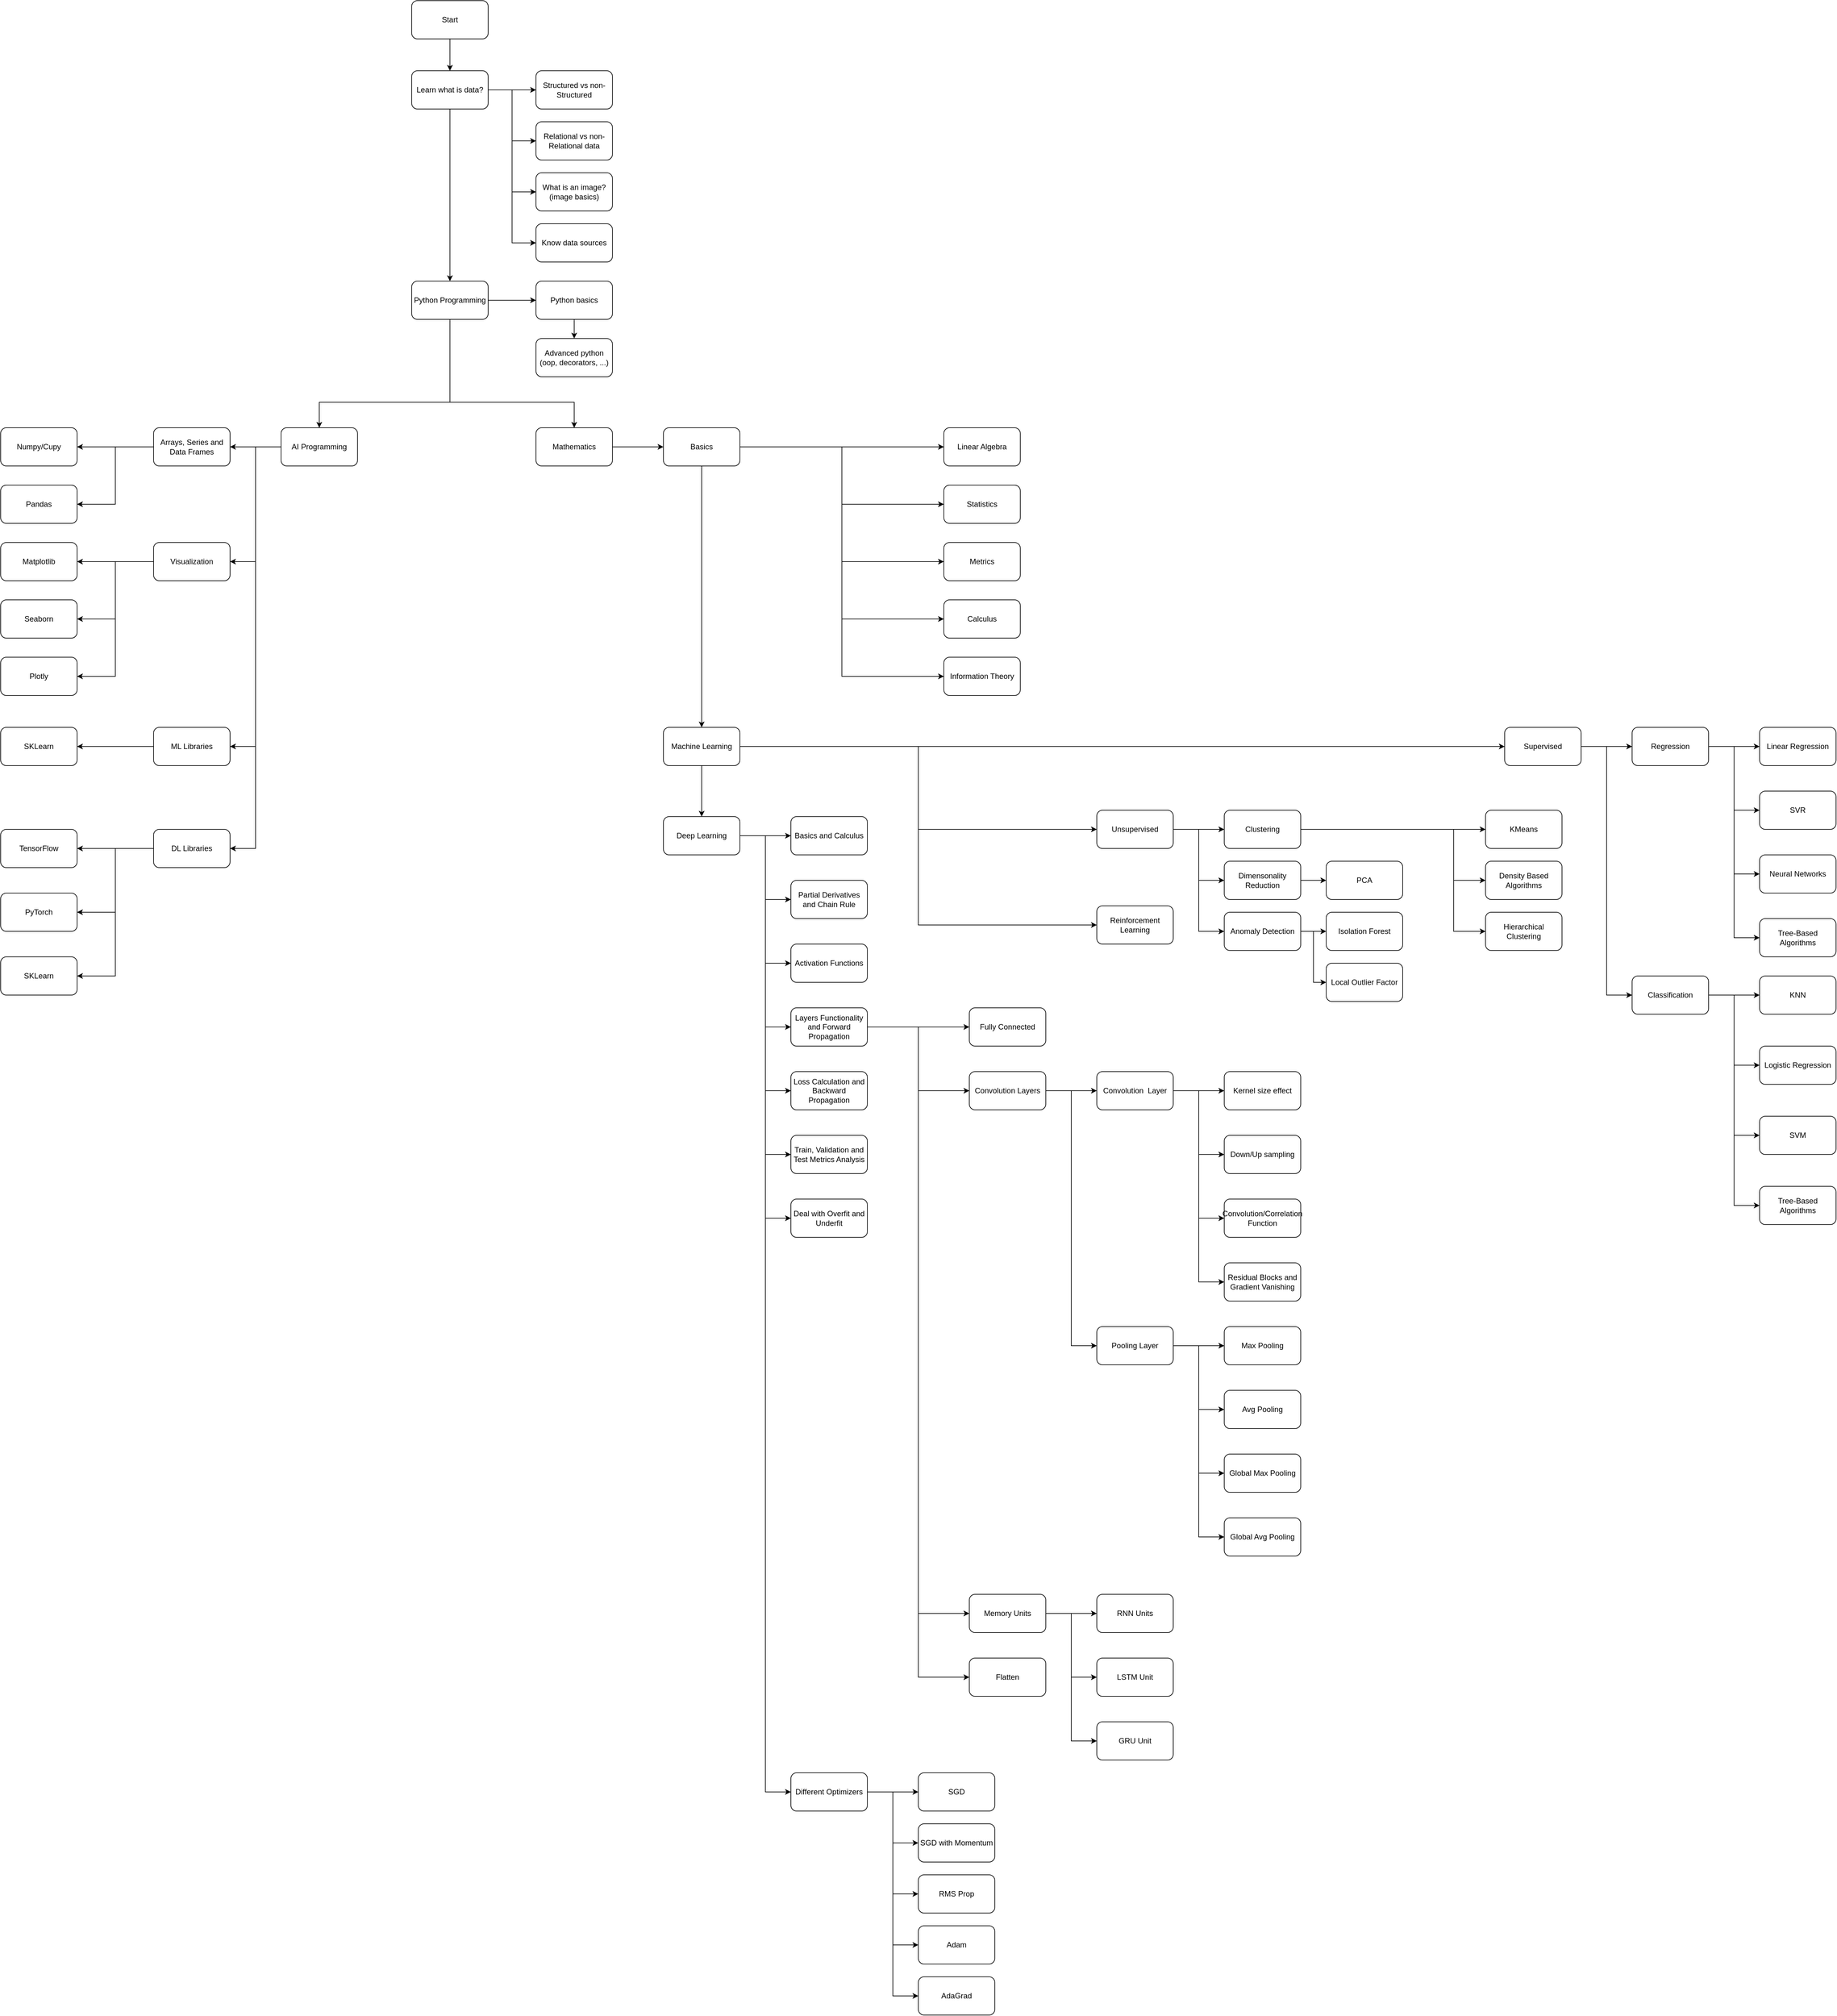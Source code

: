 <mxfile version="21.3.8" type="github">
  <diagram name="Page-1" id="aSMqkt42Gs_4Adb-Ifj2">
    <mxGraphModel dx="2441" dy="880" grid="1" gridSize="10" guides="1" tooltips="1" connect="1" arrows="1" fold="1" page="1" pageScale="1" pageWidth="850" pageHeight="1100" math="0" shadow="0">
      <root>
        <mxCell id="0" />
        <mxCell id="1" parent="0" />
        <mxCell id="REgde3PiPl2RJDlb76gh-10" style="edgeStyle=orthogonalEdgeStyle;rounded=0;orthogonalLoop=1;jettySize=auto;html=1;exitX=0.5;exitY=1;exitDx=0;exitDy=0;entryX=0.5;entryY=0;entryDx=0;entryDy=0;" edge="1" parent="1" source="REgde3PiPl2RJDlb76gh-1" target="REgde3PiPl2RJDlb76gh-3">
          <mxGeometry relative="1" as="geometry" />
        </mxCell>
        <mxCell id="REgde3PiPl2RJDlb76gh-1" value="Start" style="rounded=1;whiteSpace=wrap;html=1;" vertex="1" parent="1">
          <mxGeometry x="365" y="60" width="120" height="60" as="geometry" />
        </mxCell>
        <mxCell id="REgde3PiPl2RJDlb76gh-14" style="edgeStyle=orthogonalEdgeStyle;rounded=0;orthogonalLoop=1;jettySize=auto;html=1;entryX=0.5;entryY=0;entryDx=0;entryDy=0;" edge="1" parent="1" source="REgde3PiPl2RJDlb76gh-3" target="REgde3PiPl2RJDlb76gh-13">
          <mxGeometry relative="1" as="geometry" />
        </mxCell>
        <mxCell id="REgde3PiPl2RJDlb76gh-26" style="edgeStyle=orthogonalEdgeStyle;rounded=0;orthogonalLoop=1;jettySize=auto;html=1;exitX=1;exitY=0.5;exitDx=0;exitDy=0;entryX=0;entryY=0.5;entryDx=0;entryDy=0;" edge="1" parent="1" source="REgde3PiPl2RJDlb76gh-3" target="REgde3PiPl2RJDlb76gh-4">
          <mxGeometry relative="1" as="geometry" />
        </mxCell>
        <mxCell id="REgde3PiPl2RJDlb76gh-27" style="edgeStyle=orthogonalEdgeStyle;rounded=0;orthogonalLoop=1;jettySize=auto;html=1;exitX=1;exitY=0.5;exitDx=0;exitDy=0;entryX=0;entryY=0.5;entryDx=0;entryDy=0;" edge="1" parent="1" source="REgde3PiPl2RJDlb76gh-3" target="REgde3PiPl2RJDlb76gh-5">
          <mxGeometry relative="1" as="geometry" />
        </mxCell>
        <mxCell id="REgde3PiPl2RJDlb76gh-28" style="edgeStyle=orthogonalEdgeStyle;rounded=0;orthogonalLoop=1;jettySize=auto;html=1;exitX=1;exitY=0.5;exitDx=0;exitDy=0;entryX=0;entryY=0.5;entryDx=0;entryDy=0;" edge="1" parent="1" source="REgde3PiPl2RJDlb76gh-3" target="REgde3PiPl2RJDlb76gh-6">
          <mxGeometry relative="1" as="geometry" />
        </mxCell>
        <mxCell id="REgde3PiPl2RJDlb76gh-29" style="edgeStyle=orthogonalEdgeStyle;rounded=0;orthogonalLoop=1;jettySize=auto;html=1;exitX=1;exitY=0.5;exitDx=0;exitDy=0;entryX=0;entryY=0.5;entryDx=0;entryDy=0;" edge="1" parent="1" source="REgde3PiPl2RJDlb76gh-3" target="REgde3PiPl2RJDlb76gh-23">
          <mxGeometry relative="1" as="geometry" />
        </mxCell>
        <mxCell id="REgde3PiPl2RJDlb76gh-3" value="Learn what is data?" style="rounded=1;whiteSpace=wrap;html=1;" vertex="1" parent="1">
          <mxGeometry x="365" y="170" width="120" height="60" as="geometry" />
        </mxCell>
        <mxCell id="REgde3PiPl2RJDlb76gh-4" value="Structured vs non-Structured" style="rounded=1;whiteSpace=wrap;html=1;" vertex="1" parent="1">
          <mxGeometry x="560" y="170" width="120" height="60" as="geometry" />
        </mxCell>
        <mxCell id="REgde3PiPl2RJDlb76gh-5" value="Relational vs non-Relational data" style="rounded=1;whiteSpace=wrap;html=1;" vertex="1" parent="1">
          <mxGeometry x="560" y="250" width="120" height="60" as="geometry" />
        </mxCell>
        <mxCell id="REgde3PiPl2RJDlb76gh-6" value="What is an image?&lt;br&gt;(image basics)" style="rounded=1;whiteSpace=wrap;html=1;" vertex="1" parent="1">
          <mxGeometry x="560" y="330" width="120" height="60" as="geometry" />
        </mxCell>
        <mxCell id="REgde3PiPl2RJDlb76gh-17" style="edgeStyle=orthogonalEdgeStyle;rounded=0;orthogonalLoop=1;jettySize=auto;html=1;exitX=1;exitY=0.5;exitDx=0;exitDy=0;entryX=0;entryY=0.5;entryDx=0;entryDy=0;" edge="1" parent="1" source="REgde3PiPl2RJDlb76gh-13" target="REgde3PiPl2RJDlb76gh-15">
          <mxGeometry relative="1" as="geometry" />
        </mxCell>
        <mxCell id="REgde3PiPl2RJDlb76gh-21" style="edgeStyle=orthogonalEdgeStyle;rounded=0;orthogonalLoop=1;jettySize=auto;html=1;exitX=0.5;exitY=1;exitDx=0;exitDy=0;entryX=0.5;entryY=0;entryDx=0;entryDy=0;" edge="1" parent="1" source="REgde3PiPl2RJDlb76gh-13" target="REgde3PiPl2RJDlb76gh-20">
          <mxGeometry relative="1" as="geometry">
            <Array as="points">
              <mxPoint x="425" y="690" />
              <mxPoint x="620" y="690" />
            </Array>
          </mxGeometry>
        </mxCell>
        <mxCell id="REgde3PiPl2RJDlb76gh-22" style="edgeStyle=orthogonalEdgeStyle;rounded=0;orthogonalLoop=1;jettySize=auto;html=1;exitX=0.5;exitY=1;exitDx=0;exitDy=0;entryX=0.5;entryY=0;entryDx=0;entryDy=0;" edge="1" parent="1" source="REgde3PiPl2RJDlb76gh-13" target="REgde3PiPl2RJDlb76gh-19">
          <mxGeometry relative="1" as="geometry">
            <Array as="points">
              <mxPoint x="425" y="690" />
              <mxPoint x="220" y="690" />
            </Array>
          </mxGeometry>
        </mxCell>
        <mxCell id="REgde3PiPl2RJDlb76gh-13" value="Python Programming" style="rounded=1;whiteSpace=wrap;html=1;" vertex="1" parent="1">
          <mxGeometry x="365" y="500" width="120" height="60" as="geometry" />
        </mxCell>
        <mxCell id="REgde3PiPl2RJDlb76gh-18" style="edgeStyle=orthogonalEdgeStyle;rounded=0;orthogonalLoop=1;jettySize=auto;html=1;exitX=0.5;exitY=1;exitDx=0;exitDy=0;entryX=0.5;entryY=0;entryDx=0;entryDy=0;" edge="1" parent="1" source="REgde3PiPl2RJDlb76gh-15" target="REgde3PiPl2RJDlb76gh-16">
          <mxGeometry relative="1" as="geometry" />
        </mxCell>
        <mxCell id="REgde3PiPl2RJDlb76gh-15" value="Python basics" style="rounded=1;whiteSpace=wrap;html=1;" vertex="1" parent="1">
          <mxGeometry x="560" y="500" width="120" height="60" as="geometry" />
        </mxCell>
        <mxCell id="REgde3PiPl2RJDlb76gh-16" value="Advanced python&lt;br&gt;(oop, decorators, ...)" style="rounded=1;whiteSpace=wrap;html=1;" vertex="1" parent="1">
          <mxGeometry x="560" y="590" width="120" height="60" as="geometry" />
        </mxCell>
        <mxCell id="REgde3PiPl2RJDlb76gh-36" style="edgeStyle=orthogonalEdgeStyle;rounded=0;orthogonalLoop=1;jettySize=auto;html=1;exitX=0;exitY=0.5;exitDx=0;exitDy=0;entryX=1;entryY=0.5;entryDx=0;entryDy=0;" edge="1" parent="1" source="REgde3PiPl2RJDlb76gh-19" target="REgde3PiPl2RJDlb76gh-35">
          <mxGeometry relative="1" as="geometry" />
        </mxCell>
        <mxCell id="REgde3PiPl2RJDlb76gh-173" style="edgeStyle=orthogonalEdgeStyle;rounded=0;orthogonalLoop=1;jettySize=auto;html=1;exitX=0;exitY=0.5;exitDx=0;exitDy=0;entryX=1;entryY=0.5;entryDx=0;entryDy=0;" edge="1" parent="1" source="REgde3PiPl2RJDlb76gh-19" target="REgde3PiPl2RJDlb76gh-170">
          <mxGeometry relative="1" as="geometry" />
        </mxCell>
        <mxCell id="REgde3PiPl2RJDlb76gh-179" style="edgeStyle=orthogonalEdgeStyle;rounded=0;orthogonalLoop=1;jettySize=auto;html=1;exitX=0;exitY=0.5;exitDx=0;exitDy=0;entryX=1;entryY=0.5;entryDx=0;entryDy=0;" edge="1" parent="1" source="REgde3PiPl2RJDlb76gh-19" target="REgde3PiPl2RJDlb76gh-178">
          <mxGeometry relative="1" as="geometry" />
        </mxCell>
        <mxCell id="REgde3PiPl2RJDlb76gh-183" style="edgeStyle=orthogonalEdgeStyle;rounded=0;orthogonalLoop=1;jettySize=auto;html=1;exitX=0;exitY=0.5;exitDx=0;exitDy=0;entryX=1;entryY=0.5;entryDx=0;entryDy=0;" edge="1" parent="1" source="REgde3PiPl2RJDlb76gh-19" target="REgde3PiPl2RJDlb76gh-182">
          <mxGeometry relative="1" as="geometry" />
        </mxCell>
        <mxCell id="REgde3PiPl2RJDlb76gh-19" value="AI Programming" style="rounded=1;whiteSpace=wrap;html=1;" vertex="1" parent="1">
          <mxGeometry x="160" y="730" width="120" height="60" as="geometry" />
        </mxCell>
        <mxCell id="REgde3PiPl2RJDlb76gh-45" style="edgeStyle=orthogonalEdgeStyle;rounded=0;orthogonalLoop=1;jettySize=auto;html=1;exitX=1;exitY=0.5;exitDx=0;exitDy=0;entryX=0;entryY=0.5;entryDx=0;entryDy=0;" edge="1" parent="1" source="REgde3PiPl2RJDlb76gh-20" target="REgde3PiPl2RJDlb76gh-42">
          <mxGeometry relative="1" as="geometry" />
        </mxCell>
        <mxCell id="REgde3PiPl2RJDlb76gh-20" value="Mathematics" style="rounded=1;whiteSpace=wrap;html=1;" vertex="1" parent="1">
          <mxGeometry x="560" y="730" width="120" height="60" as="geometry" />
        </mxCell>
        <mxCell id="REgde3PiPl2RJDlb76gh-23" value="Know data sources" style="rounded=1;whiteSpace=wrap;html=1;" vertex="1" parent="1">
          <mxGeometry x="560" y="410" width="120" height="60" as="geometry" />
        </mxCell>
        <mxCell id="REgde3PiPl2RJDlb76gh-32" value="Numpy/Cupy" style="rounded=1;whiteSpace=wrap;html=1;" vertex="1" parent="1">
          <mxGeometry x="-280" y="730" width="120" height="60" as="geometry" />
        </mxCell>
        <mxCell id="REgde3PiPl2RJDlb76gh-33" value="Pandas" style="rounded=1;whiteSpace=wrap;html=1;" vertex="1" parent="1">
          <mxGeometry x="-280" y="820" width="120" height="60" as="geometry" />
        </mxCell>
        <mxCell id="REgde3PiPl2RJDlb76gh-34" value="Matplotlib" style="rounded=1;whiteSpace=wrap;html=1;" vertex="1" parent="1">
          <mxGeometry x="-280" y="910" width="120" height="60" as="geometry" />
        </mxCell>
        <mxCell id="REgde3PiPl2RJDlb76gh-39" style="edgeStyle=orthogonalEdgeStyle;rounded=0;orthogonalLoop=1;jettySize=auto;html=1;exitX=0;exitY=0.5;exitDx=0;exitDy=0;entryX=1;entryY=0.5;entryDx=0;entryDy=0;" edge="1" parent="1" source="REgde3PiPl2RJDlb76gh-35" target="REgde3PiPl2RJDlb76gh-32">
          <mxGeometry relative="1" as="geometry" />
        </mxCell>
        <mxCell id="REgde3PiPl2RJDlb76gh-40" style="edgeStyle=orthogonalEdgeStyle;rounded=0;orthogonalLoop=1;jettySize=auto;html=1;exitX=0;exitY=0.5;exitDx=0;exitDy=0;entryX=1;entryY=0.5;entryDx=0;entryDy=0;" edge="1" parent="1" source="REgde3PiPl2RJDlb76gh-35" target="REgde3PiPl2RJDlb76gh-33">
          <mxGeometry relative="1" as="geometry" />
        </mxCell>
        <mxCell id="REgde3PiPl2RJDlb76gh-35" value="Arrays, Series and Data Frames" style="rounded=1;whiteSpace=wrap;html=1;" vertex="1" parent="1">
          <mxGeometry x="-40" y="730" width="120" height="60" as="geometry" />
        </mxCell>
        <mxCell id="REgde3PiPl2RJDlb76gh-47" style="edgeStyle=orthogonalEdgeStyle;rounded=0;orthogonalLoop=1;jettySize=auto;html=1;exitX=1;exitY=0.5;exitDx=0;exitDy=0;entryX=0;entryY=0.5;entryDx=0;entryDy=0;" edge="1" parent="1" source="REgde3PiPl2RJDlb76gh-42" target="REgde3PiPl2RJDlb76gh-46">
          <mxGeometry relative="1" as="geometry" />
        </mxCell>
        <mxCell id="REgde3PiPl2RJDlb76gh-49" style="edgeStyle=orthogonalEdgeStyle;rounded=0;orthogonalLoop=1;jettySize=auto;html=1;exitX=1;exitY=0.5;exitDx=0;exitDy=0;entryX=0;entryY=0.5;entryDx=0;entryDy=0;" edge="1" parent="1" source="REgde3PiPl2RJDlb76gh-42" target="REgde3PiPl2RJDlb76gh-48">
          <mxGeometry relative="1" as="geometry" />
        </mxCell>
        <mxCell id="REgde3PiPl2RJDlb76gh-51" style="edgeStyle=orthogonalEdgeStyle;rounded=0;orthogonalLoop=1;jettySize=auto;html=1;exitX=1;exitY=0.5;exitDx=0;exitDy=0;entryX=0;entryY=0.5;entryDx=0;entryDy=0;" edge="1" parent="1" source="REgde3PiPl2RJDlb76gh-42" target="REgde3PiPl2RJDlb76gh-50">
          <mxGeometry relative="1" as="geometry" />
        </mxCell>
        <mxCell id="REgde3PiPl2RJDlb76gh-53" style="edgeStyle=orthogonalEdgeStyle;rounded=0;orthogonalLoop=1;jettySize=auto;html=1;exitX=1;exitY=0.5;exitDx=0;exitDy=0;entryX=0;entryY=0.5;entryDx=0;entryDy=0;" edge="1" parent="1" source="REgde3PiPl2RJDlb76gh-42" target="REgde3PiPl2RJDlb76gh-52">
          <mxGeometry relative="1" as="geometry" />
        </mxCell>
        <mxCell id="REgde3PiPl2RJDlb76gh-55" style="edgeStyle=orthogonalEdgeStyle;rounded=0;orthogonalLoop=1;jettySize=auto;html=1;exitX=1;exitY=0.5;exitDx=0;exitDy=0;entryX=0;entryY=0.5;entryDx=0;entryDy=0;" edge="1" parent="1" source="REgde3PiPl2RJDlb76gh-42" target="REgde3PiPl2RJDlb76gh-54">
          <mxGeometry relative="1" as="geometry" />
        </mxCell>
        <mxCell id="REgde3PiPl2RJDlb76gh-56" style="edgeStyle=orthogonalEdgeStyle;rounded=0;orthogonalLoop=1;jettySize=auto;html=1;exitX=0.5;exitY=1;exitDx=0;exitDy=0;" edge="1" parent="1" source="REgde3PiPl2RJDlb76gh-42" target="REgde3PiPl2RJDlb76gh-43">
          <mxGeometry relative="1" as="geometry" />
        </mxCell>
        <mxCell id="REgde3PiPl2RJDlb76gh-42" value="Basics" style="rounded=1;whiteSpace=wrap;html=1;" vertex="1" parent="1">
          <mxGeometry x="760" y="730" width="120" height="60" as="geometry" />
        </mxCell>
        <mxCell id="REgde3PiPl2RJDlb76gh-62" style="edgeStyle=orthogonalEdgeStyle;rounded=0;orthogonalLoop=1;jettySize=auto;html=1;exitX=1;exitY=0.5;exitDx=0;exitDy=0;entryX=0;entryY=0.5;entryDx=0;entryDy=0;" edge="1" parent="1" source="REgde3PiPl2RJDlb76gh-43" target="REgde3PiPl2RJDlb76gh-57">
          <mxGeometry relative="1" as="geometry" />
        </mxCell>
        <mxCell id="REgde3PiPl2RJDlb76gh-116" style="edgeStyle=orthogonalEdgeStyle;rounded=0;orthogonalLoop=1;jettySize=auto;html=1;exitX=0.5;exitY=1;exitDx=0;exitDy=0;" edge="1" parent="1" source="REgde3PiPl2RJDlb76gh-43" target="REgde3PiPl2RJDlb76gh-44">
          <mxGeometry relative="1" as="geometry" />
        </mxCell>
        <mxCell id="REgde3PiPl2RJDlb76gh-139" style="edgeStyle=orthogonalEdgeStyle;rounded=0;orthogonalLoop=1;jettySize=auto;html=1;exitX=1;exitY=0.5;exitDx=0;exitDy=0;entryX=0;entryY=0.5;entryDx=0;entryDy=0;" edge="1" parent="1" source="REgde3PiPl2RJDlb76gh-43" target="REgde3PiPl2RJDlb76gh-58">
          <mxGeometry relative="1" as="geometry" />
        </mxCell>
        <mxCell id="REgde3PiPl2RJDlb76gh-140" style="edgeStyle=orthogonalEdgeStyle;rounded=0;orthogonalLoop=1;jettySize=auto;html=1;exitX=1;exitY=0.5;exitDx=0;exitDy=0;entryX=0;entryY=0.5;entryDx=0;entryDy=0;" edge="1" parent="1" source="REgde3PiPl2RJDlb76gh-43" target="REgde3PiPl2RJDlb76gh-59">
          <mxGeometry relative="1" as="geometry" />
        </mxCell>
        <mxCell id="REgde3PiPl2RJDlb76gh-43" value="Machine Learning" style="rounded=1;whiteSpace=wrap;html=1;" vertex="1" parent="1">
          <mxGeometry x="760" y="1200" width="120" height="60" as="geometry" />
        </mxCell>
        <mxCell id="REgde3PiPl2RJDlb76gh-68" style="edgeStyle=orthogonalEdgeStyle;rounded=0;orthogonalLoop=1;jettySize=auto;html=1;exitX=1;exitY=0.5;exitDx=0;exitDy=0;entryX=0;entryY=0.5;entryDx=0;entryDy=0;" edge="1" parent="1" source="REgde3PiPl2RJDlb76gh-44" target="REgde3PiPl2RJDlb76gh-63">
          <mxGeometry relative="1" as="geometry" />
        </mxCell>
        <mxCell id="REgde3PiPl2RJDlb76gh-69" style="edgeStyle=orthogonalEdgeStyle;rounded=0;orthogonalLoop=1;jettySize=auto;html=1;exitX=1;exitY=0.5;exitDx=0;exitDy=0;entryX=0;entryY=0.5;entryDx=0;entryDy=0;" edge="1" parent="1" source="REgde3PiPl2RJDlb76gh-44" target="REgde3PiPl2RJDlb76gh-64">
          <mxGeometry relative="1" as="geometry" />
        </mxCell>
        <mxCell id="REgde3PiPl2RJDlb76gh-70" style="edgeStyle=orthogonalEdgeStyle;rounded=0;orthogonalLoop=1;jettySize=auto;html=1;exitX=1;exitY=0.5;exitDx=0;exitDy=0;entryX=0;entryY=0.5;entryDx=0;entryDy=0;" edge="1" parent="1" source="REgde3PiPl2RJDlb76gh-44" target="REgde3PiPl2RJDlb76gh-65">
          <mxGeometry relative="1" as="geometry" />
        </mxCell>
        <mxCell id="REgde3PiPl2RJDlb76gh-71" style="edgeStyle=orthogonalEdgeStyle;rounded=0;orthogonalLoop=1;jettySize=auto;html=1;exitX=1;exitY=0.5;exitDx=0;exitDy=0;entryX=0;entryY=0.5;entryDx=0;entryDy=0;" edge="1" parent="1" source="REgde3PiPl2RJDlb76gh-44" target="REgde3PiPl2RJDlb76gh-66">
          <mxGeometry relative="1" as="geometry" />
        </mxCell>
        <mxCell id="REgde3PiPl2RJDlb76gh-72" style="edgeStyle=orthogonalEdgeStyle;rounded=0;orthogonalLoop=1;jettySize=auto;html=1;exitX=1;exitY=0.5;exitDx=0;exitDy=0;entryX=0;entryY=0.5;entryDx=0;entryDy=0;" edge="1" parent="1" source="REgde3PiPl2RJDlb76gh-44" target="REgde3PiPl2RJDlb76gh-67">
          <mxGeometry relative="1" as="geometry" />
        </mxCell>
        <mxCell id="REgde3PiPl2RJDlb76gh-75" style="edgeStyle=orthogonalEdgeStyle;rounded=0;orthogonalLoop=1;jettySize=auto;html=1;exitX=1;exitY=0.5;exitDx=0;exitDy=0;entryX=0;entryY=0.5;entryDx=0;entryDy=0;" edge="1" parent="1" source="REgde3PiPl2RJDlb76gh-44" target="REgde3PiPl2RJDlb76gh-73">
          <mxGeometry relative="1" as="geometry" />
        </mxCell>
        <mxCell id="REgde3PiPl2RJDlb76gh-76" style="edgeStyle=orthogonalEdgeStyle;rounded=0;orthogonalLoop=1;jettySize=auto;html=1;exitX=1;exitY=0.5;exitDx=0;exitDy=0;entryX=0;entryY=0.5;entryDx=0;entryDy=0;" edge="1" parent="1" source="REgde3PiPl2RJDlb76gh-44" target="REgde3PiPl2RJDlb76gh-74">
          <mxGeometry relative="1" as="geometry" />
        </mxCell>
        <mxCell id="REgde3PiPl2RJDlb76gh-78" style="edgeStyle=orthogonalEdgeStyle;rounded=0;orthogonalLoop=1;jettySize=auto;html=1;exitX=1;exitY=0.5;exitDx=0;exitDy=0;entryX=0;entryY=0.5;entryDx=0;entryDy=0;" edge="1" parent="1" source="REgde3PiPl2RJDlb76gh-44" target="REgde3PiPl2RJDlb76gh-77">
          <mxGeometry relative="1" as="geometry" />
        </mxCell>
        <mxCell id="REgde3PiPl2RJDlb76gh-44" value="Deep Learning" style="rounded=1;whiteSpace=wrap;html=1;" vertex="1" parent="1">
          <mxGeometry x="760" y="1340" width="120" height="60" as="geometry" />
        </mxCell>
        <mxCell id="REgde3PiPl2RJDlb76gh-46" value="Linear Algebra" style="rounded=1;whiteSpace=wrap;html=1;" vertex="1" parent="1">
          <mxGeometry x="1200" y="730" width="120" height="60" as="geometry" />
        </mxCell>
        <mxCell id="REgde3PiPl2RJDlb76gh-48" value="Statistics" style="rounded=1;whiteSpace=wrap;html=1;" vertex="1" parent="1">
          <mxGeometry x="1200" y="820" width="120" height="60" as="geometry" />
        </mxCell>
        <mxCell id="REgde3PiPl2RJDlb76gh-50" value="Metrics" style="rounded=1;whiteSpace=wrap;html=1;" vertex="1" parent="1">
          <mxGeometry x="1200" y="910" width="120" height="60" as="geometry" />
        </mxCell>
        <mxCell id="REgde3PiPl2RJDlb76gh-52" value="Calculus" style="rounded=1;whiteSpace=wrap;html=1;" vertex="1" parent="1">
          <mxGeometry x="1200" y="1000" width="120" height="60" as="geometry" />
        </mxCell>
        <mxCell id="REgde3PiPl2RJDlb76gh-54" value="Information Theory" style="rounded=1;whiteSpace=wrap;html=1;" vertex="1" parent="1">
          <mxGeometry x="1200" y="1090" width="120" height="60" as="geometry" />
        </mxCell>
        <mxCell id="REgde3PiPl2RJDlb76gh-118" style="edgeStyle=orthogonalEdgeStyle;rounded=0;orthogonalLoop=1;jettySize=auto;html=1;exitX=1;exitY=0.5;exitDx=0;exitDy=0;entryX=0;entryY=0.5;entryDx=0;entryDy=0;" edge="1" parent="1" source="REgde3PiPl2RJDlb76gh-57" target="REgde3PiPl2RJDlb76gh-60">
          <mxGeometry relative="1" as="geometry" />
        </mxCell>
        <mxCell id="REgde3PiPl2RJDlb76gh-119" style="edgeStyle=orthogonalEdgeStyle;rounded=0;orthogonalLoop=1;jettySize=auto;html=1;exitX=1;exitY=0.5;exitDx=0;exitDy=0;entryX=0;entryY=0.5;entryDx=0;entryDy=0;" edge="1" parent="1" source="REgde3PiPl2RJDlb76gh-57" target="REgde3PiPl2RJDlb76gh-61">
          <mxGeometry relative="1" as="geometry" />
        </mxCell>
        <mxCell id="REgde3PiPl2RJDlb76gh-57" value="Supervised&lt;br&gt;" style="rounded=1;whiteSpace=wrap;html=1;" vertex="1" parent="1">
          <mxGeometry x="2080" y="1200" width="120" height="60" as="geometry" />
        </mxCell>
        <mxCell id="REgde3PiPl2RJDlb76gh-143" style="edgeStyle=orthogonalEdgeStyle;rounded=0;orthogonalLoop=1;jettySize=auto;html=1;exitX=1;exitY=0.5;exitDx=0;exitDy=0;entryX=0;entryY=0.5;entryDx=0;entryDy=0;" edge="1" parent="1" source="REgde3PiPl2RJDlb76gh-58" target="REgde3PiPl2RJDlb76gh-142">
          <mxGeometry relative="1" as="geometry" />
        </mxCell>
        <mxCell id="REgde3PiPl2RJDlb76gh-149" style="edgeStyle=orthogonalEdgeStyle;rounded=0;orthogonalLoop=1;jettySize=auto;html=1;exitX=1;exitY=0.5;exitDx=0;exitDy=0;entryX=0;entryY=0.5;entryDx=0;entryDy=0;" edge="1" parent="1" source="REgde3PiPl2RJDlb76gh-58" target="REgde3PiPl2RJDlb76gh-148">
          <mxGeometry relative="1" as="geometry" />
        </mxCell>
        <mxCell id="REgde3PiPl2RJDlb76gh-151" style="edgeStyle=orthogonalEdgeStyle;rounded=0;orthogonalLoop=1;jettySize=auto;html=1;exitX=1;exitY=0.5;exitDx=0;exitDy=0;entryX=0;entryY=0.5;entryDx=0;entryDy=0;" edge="1" parent="1" source="REgde3PiPl2RJDlb76gh-58" target="REgde3PiPl2RJDlb76gh-150">
          <mxGeometry relative="1" as="geometry" />
        </mxCell>
        <mxCell id="REgde3PiPl2RJDlb76gh-58" value="Unsupervised" style="rounded=1;whiteSpace=wrap;html=1;" vertex="1" parent="1">
          <mxGeometry x="1440" y="1330" width="120" height="60" as="geometry" />
        </mxCell>
        <mxCell id="REgde3PiPl2RJDlb76gh-59" value="Reinforcement Learning" style="rounded=1;whiteSpace=wrap;html=1;" vertex="1" parent="1">
          <mxGeometry x="1440" y="1480" width="120" height="60" as="geometry" />
        </mxCell>
        <mxCell id="REgde3PiPl2RJDlb76gh-123" style="edgeStyle=orthogonalEdgeStyle;rounded=0;orthogonalLoop=1;jettySize=auto;html=1;exitX=1;exitY=0.5;exitDx=0;exitDy=0;entryX=0;entryY=0.5;entryDx=0;entryDy=0;" edge="1" parent="1" source="REgde3PiPl2RJDlb76gh-60" target="REgde3PiPl2RJDlb76gh-120">
          <mxGeometry relative="1" as="geometry" />
        </mxCell>
        <mxCell id="REgde3PiPl2RJDlb76gh-124" style="edgeStyle=orthogonalEdgeStyle;rounded=0;orthogonalLoop=1;jettySize=auto;html=1;exitX=1;exitY=0.5;exitDx=0;exitDy=0;entryX=0;entryY=0.5;entryDx=0;entryDy=0;" edge="1" parent="1" source="REgde3PiPl2RJDlb76gh-60" target="REgde3PiPl2RJDlb76gh-121">
          <mxGeometry relative="1" as="geometry" />
        </mxCell>
        <mxCell id="REgde3PiPl2RJDlb76gh-125" style="edgeStyle=orthogonalEdgeStyle;rounded=0;orthogonalLoop=1;jettySize=auto;html=1;exitX=1;exitY=0.5;exitDx=0;exitDy=0;entryX=0;entryY=0.5;entryDx=0;entryDy=0;" edge="1" parent="1" source="REgde3PiPl2RJDlb76gh-60" target="REgde3PiPl2RJDlb76gh-122">
          <mxGeometry relative="1" as="geometry" />
        </mxCell>
        <mxCell id="REgde3PiPl2RJDlb76gh-127" style="edgeStyle=orthogonalEdgeStyle;rounded=0;orthogonalLoop=1;jettySize=auto;html=1;exitX=1;exitY=0.5;exitDx=0;exitDy=0;entryX=0;entryY=0.5;entryDx=0;entryDy=0;" edge="1" parent="1" source="REgde3PiPl2RJDlb76gh-60" target="REgde3PiPl2RJDlb76gh-126">
          <mxGeometry relative="1" as="geometry" />
        </mxCell>
        <mxCell id="REgde3PiPl2RJDlb76gh-60" value="Regression" style="rounded=1;whiteSpace=wrap;html=1;" vertex="1" parent="1">
          <mxGeometry x="2280" y="1200" width="120" height="60" as="geometry" />
        </mxCell>
        <mxCell id="REgde3PiPl2RJDlb76gh-129" style="edgeStyle=orthogonalEdgeStyle;rounded=0;orthogonalLoop=1;jettySize=auto;html=1;exitX=1;exitY=0.5;exitDx=0;exitDy=0;entryX=0;entryY=0.5;entryDx=0;entryDy=0;" edge="1" parent="1" source="REgde3PiPl2RJDlb76gh-61" target="REgde3PiPl2RJDlb76gh-128">
          <mxGeometry relative="1" as="geometry" />
        </mxCell>
        <mxCell id="REgde3PiPl2RJDlb76gh-136" style="edgeStyle=orthogonalEdgeStyle;rounded=0;orthogonalLoop=1;jettySize=auto;html=1;exitX=1;exitY=0.5;exitDx=0;exitDy=0;entryX=0;entryY=0.5;entryDx=0;entryDy=0;" edge="1" parent="1" source="REgde3PiPl2RJDlb76gh-61" target="REgde3PiPl2RJDlb76gh-130">
          <mxGeometry relative="1" as="geometry" />
        </mxCell>
        <mxCell id="REgde3PiPl2RJDlb76gh-137" style="edgeStyle=orthogonalEdgeStyle;rounded=0;orthogonalLoop=1;jettySize=auto;html=1;exitX=1;exitY=0.5;exitDx=0;exitDy=0;entryX=0;entryY=0.5;entryDx=0;entryDy=0;" edge="1" parent="1" source="REgde3PiPl2RJDlb76gh-61" target="REgde3PiPl2RJDlb76gh-131">
          <mxGeometry relative="1" as="geometry" />
        </mxCell>
        <mxCell id="REgde3PiPl2RJDlb76gh-138" style="edgeStyle=orthogonalEdgeStyle;rounded=0;orthogonalLoop=1;jettySize=auto;html=1;exitX=1;exitY=0.5;exitDx=0;exitDy=0;entryX=0;entryY=0.5;entryDx=0;entryDy=0;" edge="1" parent="1" source="REgde3PiPl2RJDlb76gh-61" target="REgde3PiPl2RJDlb76gh-134">
          <mxGeometry relative="1" as="geometry" />
        </mxCell>
        <mxCell id="REgde3PiPl2RJDlb76gh-61" value="Classification" style="rounded=1;whiteSpace=wrap;html=1;" vertex="1" parent="1">
          <mxGeometry x="2280" y="1590" width="120" height="60" as="geometry" />
        </mxCell>
        <mxCell id="REgde3PiPl2RJDlb76gh-63" value="Basics and Calculus" style="rounded=1;whiteSpace=wrap;html=1;" vertex="1" parent="1">
          <mxGeometry x="960" y="1340" width="120" height="60" as="geometry" />
        </mxCell>
        <mxCell id="REgde3PiPl2RJDlb76gh-64" value="Partial Derivatives and Chain Rule" style="rounded=1;whiteSpace=wrap;html=1;" vertex="1" parent="1">
          <mxGeometry x="960" y="1440" width="120" height="60" as="geometry" />
        </mxCell>
        <mxCell id="REgde3PiPl2RJDlb76gh-65" value="Activation Functions" style="rounded=1;whiteSpace=wrap;html=1;" vertex="1" parent="1">
          <mxGeometry x="960" y="1540" width="120" height="60" as="geometry" />
        </mxCell>
        <mxCell id="REgde3PiPl2RJDlb76gh-83" style="edgeStyle=orthogonalEdgeStyle;rounded=0;orthogonalLoop=1;jettySize=auto;html=1;exitX=1;exitY=0.5;exitDx=0;exitDy=0;entryX=0;entryY=0.5;entryDx=0;entryDy=0;" edge="1" parent="1" source="REgde3PiPl2RJDlb76gh-66" target="REgde3PiPl2RJDlb76gh-79">
          <mxGeometry relative="1" as="geometry" />
        </mxCell>
        <mxCell id="REgde3PiPl2RJDlb76gh-84" style="edgeStyle=orthogonalEdgeStyle;rounded=0;orthogonalLoop=1;jettySize=auto;html=1;exitX=1;exitY=0.5;exitDx=0;exitDy=0;entryX=0;entryY=0.5;entryDx=0;entryDy=0;" edge="1" parent="1" source="REgde3PiPl2RJDlb76gh-66" target="REgde3PiPl2RJDlb76gh-80">
          <mxGeometry relative="1" as="geometry" />
        </mxCell>
        <mxCell id="REgde3PiPl2RJDlb76gh-85" style="edgeStyle=orthogonalEdgeStyle;rounded=0;orthogonalLoop=1;jettySize=auto;html=1;exitX=1;exitY=0.5;exitDx=0;exitDy=0;entryX=0;entryY=0.5;entryDx=0;entryDy=0;" edge="1" parent="1" source="REgde3PiPl2RJDlb76gh-66" target="REgde3PiPl2RJDlb76gh-81">
          <mxGeometry relative="1" as="geometry" />
        </mxCell>
        <mxCell id="REgde3PiPl2RJDlb76gh-86" style="edgeStyle=orthogonalEdgeStyle;rounded=0;orthogonalLoop=1;jettySize=auto;html=1;exitX=1;exitY=0.5;exitDx=0;exitDy=0;entryX=0;entryY=0.5;entryDx=0;entryDy=0;" edge="1" parent="1" source="REgde3PiPl2RJDlb76gh-66" target="REgde3PiPl2RJDlb76gh-82">
          <mxGeometry relative="1" as="geometry" />
        </mxCell>
        <mxCell id="REgde3PiPl2RJDlb76gh-66" value="Layers Functionality and Forward Propagation" style="rounded=1;whiteSpace=wrap;html=1;" vertex="1" parent="1">
          <mxGeometry x="960" y="1640" width="120" height="60" as="geometry" />
        </mxCell>
        <mxCell id="REgde3PiPl2RJDlb76gh-67" value="Loss Calculation and Backward Propagation" style="rounded=1;whiteSpace=wrap;html=1;" vertex="1" parent="1">
          <mxGeometry x="960" y="1740" width="120" height="60" as="geometry" />
        </mxCell>
        <mxCell id="REgde3PiPl2RJDlb76gh-73" value="Train, Validation and Test Metrics Analysis" style="rounded=1;whiteSpace=wrap;html=1;" vertex="1" parent="1">
          <mxGeometry x="960" y="1840" width="120" height="60" as="geometry" />
        </mxCell>
        <mxCell id="REgde3PiPl2RJDlb76gh-74" value="Deal with Overfit and Underfit" style="rounded=1;whiteSpace=wrap;html=1;" vertex="1" parent="1">
          <mxGeometry x="960" y="1940" width="120" height="60" as="geometry" />
        </mxCell>
        <mxCell id="REgde3PiPl2RJDlb76gh-161" style="edgeStyle=orthogonalEdgeStyle;rounded=0;orthogonalLoop=1;jettySize=auto;html=1;exitX=1;exitY=0.5;exitDx=0;exitDy=0;entryX=0;entryY=0.5;entryDx=0;entryDy=0;" edge="1" parent="1" source="REgde3PiPl2RJDlb76gh-77" target="REgde3PiPl2RJDlb76gh-160">
          <mxGeometry relative="1" as="geometry" />
        </mxCell>
        <mxCell id="REgde3PiPl2RJDlb76gh-166" style="edgeStyle=orthogonalEdgeStyle;rounded=0;orthogonalLoop=1;jettySize=auto;html=1;exitX=1;exitY=0.5;exitDx=0;exitDy=0;entryX=0;entryY=0.5;entryDx=0;entryDy=0;" edge="1" parent="1" source="REgde3PiPl2RJDlb76gh-77" target="REgde3PiPl2RJDlb76gh-165">
          <mxGeometry relative="1" as="geometry" />
        </mxCell>
        <mxCell id="REgde3PiPl2RJDlb76gh-167" style="edgeStyle=orthogonalEdgeStyle;rounded=0;orthogonalLoop=1;jettySize=auto;html=1;exitX=1;exitY=0.5;exitDx=0;exitDy=0;entryX=0;entryY=0.5;entryDx=0;entryDy=0;" edge="1" parent="1" source="REgde3PiPl2RJDlb76gh-77" target="REgde3PiPl2RJDlb76gh-162">
          <mxGeometry relative="1" as="geometry" />
        </mxCell>
        <mxCell id="REgde3PiPl2RJDlb76gh-168" style="edgeStyle=orthogonalEdgeStyle;rounded=0;orthogonalLoop=1;jettySize=auto;html=1;exitX=1;exitY=0.5;exitDx=0;exitDy=0;entryX=0;entryY=0.5;entryDx=0;entryDy=0;" edge="1" parent="1" source="REgde3PiPl2RJDlb76gh-77" target="REgde3PiPl2RJDlb76gh-163">
          <mxGeometry relative="1" as="geometry" />
        </mxCell>
        <mxCell id="REgde3PiPl2RJDlb76gh-169" style="edgeStyle=orthogonalEdgeStyle;rounded=0;orthogonalLoop=1;jettySize=auto;html=1;exitX=1;exitY=0.5;exitDx=0;exitDy=0;entryX=0;entryY=0.5;entryDx=0;entryDy=0;" edge="1" parent="1" source="REgde3PiPl2RJDlb76gh-77" target="REgde3PiPl2RJDlb76gh-164">
          <mxGeometry relative="1" as="geometry" />
        </mxCell>
        <mxCell id="REgde3PiPl2RJDlb76gh-77" value="Different Optimizers" style="rounded=1;whiteSpace=wrap;html=1;" vertex="1" parent="1">
          <mxGeometry x="960" y="2840" width="120" height="60" as="geometry" />
        </mxCell>
        <mxCell id="REgde3PiPl2RJDlb76gh-79" value="Fully Connected" style="rounded=1;whiteSpace=wrap;html=1;" vertex="1" parent="1">
          <mxGeometry x="1240" y="1640" width="120" height="60" as="geometry" />
        </mxCell>
        <mxCell id="REgde3PiPl2RJDlb76gh-90" style="edgeStyle=orthogonalEdgeStyle;rounded=0;orthogonalLoop=1;jettySize=auto;html=1;exitX=1;exitY=0.5;exitDx=0;exitDy=0;entryX=0;entryY=0.5;entryDx=0;entryDy=0;" edge="1" parent="1" source="REgde3PiPl2RJDlb76gh-80" target="REgde3PiPl2RJDlb76gh-87">
          <mxGeometry relative="1" as="geometry" />
        </mxCell>
        <mxCell id="REgde3PiPl2RJDlb76gh-91" style="edgeStyle=orthogonalEdgeStyle;rounded=0;orthogonalLoop=1;jettySize=auto;html=1;exitX=1;exitY=0.5;exitDx=0;exitDy=0;entryX=0;entryY=0.5;entryDx=0;entryDy=0;" edge="1" parent="1" source="REgde3PiPl2RJDlb76gh-80" target="REgde3PiPl2RJDlb76gh-88">
          <mxGeometry relative="1" as="geometry" />
        </mxCell>
        <mxCell id="REgde3PiPl2RJDlb76gh-80" value="Convolution Layers" style="rounded=1;whiteSpace=wrap;html=1;" vertex="1" parent="1">
          <mxGeometry x="1240" y="1740" width="120" height="60" as="geometry" />
        </mxCell>
        <mxCell id="REgde3PiPl2RJDlb76gh-113" style="edgeStyle=orthogonalEdgeStyle;rounded=0;orthogonalLoop=1;jettySize=auto;html=1;exitX=1;exitY=0.5;exitDx=0;exitDy=0;entryX=0;entryY=0.5;entryDx=0;entryDy=0;" edge="1" parent="1" source="REgde3PiPl2RJDlb76gh-81" target="REgde3PiPl2RJDlb76gh-110">
          <mxGeometry relative="1" as="geometry" />
        </mxCell>
        <mxCell id="REgde3PiPl2RJDlb76gh-114" style="edgeStyle=orthogonalEdgeStyle;rounded=0;orthogonalLoop=1;jettySize=auto;html=1;exitX=1;exitY=0.5;exitDx=0;exitDy=0;entryX=0;entryY=0.5;entryDx=0;entryDy=0;" edge="1" parent="1" source="REgde3PiPl2RJDlb76gh-81" target="REgde3PiPl2RJDlb76gh-111">
          <mxGeometry relative="1" as="geometry" />
        </mxCell>
        <mxCell id="REgde3PiPl2RJDlb76gh-115" style="edgeStyle=orthogonalEdgeStyle;rounded=0;orthogonalLoop=1;jettySize=auto;html=1;exitX=1;exitY=0.5;exitDx=0;exitDy=0;entryX=0;entryY=0.5;entryDx=0;entryDy=0;" edge="1" parent="1" source="REgde3PiPl2RJDlb76gh-81" target="REgde3PiPl2RJDlb76gh-112">
          <mxGeometry relative="1" as="geometry" />
        </mxCell>
        <mxCell id="REgde3PiPl2RJDlb76gh-81" value="Memory Units" style="rounded=1;whiteSpace=wrap;html=1;" vertex="1" parent="1">
          <mxGeometry x="1240" y="2560" width="120" height="60" as="geometry" />
        </mxCell>
        <mxCell id="REgde3PiPl2RJDlb76gh-82" value="Flatten" style="rounded=1;whiteSpace=wrap;html=1;" vertex="1" parent="1">
          <mxGeometry x="1240" y="2660" width="120" height="60" as="geometry" />
        </mxCell>
        <mxCell id="REgde3PiPl2RJDlb76gh-95" style="edgeStyle=orthogonalEdgeStyle;rounded=0;orthogonalLoop=1;jettySize=auto;html=1;exitX=1;exitY=0.5;exitDx=0;exitDy=0;entryX=0;entryY=0.5;entryDx=0;entryDy=0;" edge="1" parent="1" source="REgde3PiPl2RJDlb76gh-87" target="REgde3PiPl2RJDlb76gh-93">
          <mxGeometry relative="1" as="geometry" />
        </mxCell>
        <mxCell id="REgde3PiPl2RJDlb76gh-97" style="edgeStyle=orthogonalEdgeStyle;rounded=0;orthogonalLoop=1;jettySize=auto;html=1;exitX=1;exitY=0.5;exitDx=0;exitDy=0;entryX=0;entryY=0.5;entryDx=0;entryDy=0;" edge="1" parent="1" source="REgde3PiPl2RJDlb76gh-87" target="REgde3PiPl2RJDlb76gh-94">
          <mxGeometry relative="1" as="geometry" />
        </mxCell>
        <mxCell id="REgde3PiPl2RJDlb76gh-98" style="edgeStyle=orthogonalEdgeStyle;rounded=0;orthogonalLoop=1;jettySize=auto;html=1;exitX=1;exitY=0.5;exitDx=0;exitDy=0;entryX=0;entryY=0.5;entryDx=0;entryDy=0;" edge="1" parent="1" source="REgde3PiPl2RJDlb76gh-87" target="REgde3PiPl2RJDlb76gh-96">
          <mxGeometry relative="1" as="geometry" />
        </mxCell>
        <mxCell id="REgde3PiPl2RJDlb76gh-100" style="edgeStyle=orthogonalEdgeStyle;rounded=0;orthogonalLoop=1;jettySize=auto;html=1;exitX=1;exitY=0.5;exitDx=0;exitDy=0;entryX=0;entryY=0.5;entryDx=0;entryDy=0;" edge="1" parent="1" source="REgde3PiPl2RJDlb76gh-87" target="REgde3PiPl2RJDlb76gh-99">
          <mxGeometry relative="1" as="geometry" />
        </mxCell>
        <mxCell id="REgde3PiPl2RJDlb76gh-87" value="Convolution&amp;nbsp; Layer" style="rounded=1;whiteSpace=wrap;html=1;" vertex="1" parent="1">
          <mxGeometry x="1440" y="1740" width="120" height="60" as="geometry" />
        </mxCell>
        <mxCell id="REgde3PiPl2RJDlb76gh-106" style="edgeStyle=orthogonalEdgeStyle;rounded=0;orthogonalLoop=1;jettySize=auto;html=1;exitX=1;exitY=0.5;exitDx=0;exitDy=0;entryX=0;entryY=0.5;entryDx=0;entryDy=0;" edge="1" parent="1" source="REgde3PiPl2RJDlb76gh-88" target="REgde3PiPl2RJDlb76gh-102">
          <mxGeometry relative="1" as="geometry" />
        </mxCell>
        <mxCell id="REgde3PiPl2RJDlb76gh-107" style="edgeStyle=orthogonalEdgeStyle;rounded=0;orthogonalLoop=1;jettySize=auto;html=1;exitX=1;exitY=0.5;exitDx=0;exitDy=0;entryX=0;entryY=0.5;entryDx=0;entryDy=0;" edge="1" parent="1" source="REgde3PiPl2RJDlb76gh-88" target="REgde3PiPl2RJDlb76gh-103">
          <mxGeometry relative="1" as="geometry" />
        </mxCell>
        <mxCell id="REgde3PiPl2RJDlb76gh-108" style="edgeStyle=orthogonalEdgeStyle;rounded=0;orthogonalLoop=1;jettySize=auto;html=1;exitX=1;exitY=0.5;exitDx=0;exitDy=0;entryX=0;entryY=0.5;entryDx=0;entryDy=0;" edge="1" parent="1" source="REgde3PiPl2RJDlb76gh-88" target="REgde3PiPl2RJDlb76gh-104">
          <mxGeometry relative="1" as="geometry" />
        </mxCell>
        <mxCell id="REgde3PiPl2RJDlb76gh-109" style="edgeStyle=orthogonalEdgeStyle;rounded=0;orthogonalLoop=1;jettySize=auto;html=1;exitX=1;exitY=0.5;exitDx=0;exitDy=0;entryX=0;entryY=0.5;entryDx=0;entryDy=0;" edge="1" parent="1" source="REgde3PiPl2RJDlb76gh-88" target="REgde3PiPl2RJDlb76gh-105">
          <mxGeometry relative="1" as="geometry" />
        </mxCell>
        <mxCell id="REgde3PiPl2RJDlb76gh-88" value="Pooling Layer" style="rounded=1;whiteSpace=wrap;html=1;" vertex="1" parent="1">
          <mxGeometry x="1440" y="2140" width="120" height="60" as="geometry" />
        </mxCell>
        <mxCell id="REgde3PiPl2RJDlb76gh-93" value="Kernel size effect" style="rounded=1;whiteSpace=wrap;html=1;" vertex="1" parent="1">
          <mxGeometry x="1640" y="1740" width="120" height="60" as="geometry" />
        </mxCell>
        <mxCell id="REgde3PiPl2RJDlb76gh-94" value="Down/Up sampling" style="rounded=1;whiteSpace=wrap;html=1;" vertex="1" parent="1">
          <mxGeometry x="1640" y="1840" width="120" height="60" as="geometry" />
        </mxCell>
        <mxCell id="REgde3PiPl2RJDlb76gh-96" value="&lt;p style=&quot;line-height: 120%;&quot;&gt;Convolution/Correlation Function&lt;/p&gt;" style="rounded=1;whiteSpace=wrap;html=1;" vertex="1" parent="1">
          <mxGeometry x="1640" y="1940" width="120" height="60" as="geometry" />
        </mxCell>
        <mxCell id="REgde3PiPl2RJDlb76gh-99" value="&lt;p style=&quot;line-height: 120%;&quot;&gt;Residual Blocks and Gradient Vanishing&lt;/p&gt;" style="rounded=1;whiteSpace=wrap;html=1;" vertex="1" parent="1">
          <mxGeometry x="1640" y="2040" width="120" height="60" as="geometry" />
        </mxCell>
        <mxCell id="REgde3PiPl2RJDlb76gh-102" value="Max Pooling" style="rounded=1;whiteSpace=wrap;html=1;" vertex="1" parent="1">
          <mxGeometry x="1640" y="2140" width="120" height="60" as="geometry" />
        </mxCell>
        <mxCell id="REgde3PiPl2RJDlb76gh-103" value="Avg Pooling" style="rounded=1;whiteSpace=wrap;html=1;" vertex="1" parent="1">
          <mxGeometry x="1640" y="2240" width="120" height="60" as="geometry" />
        </mxCell>
        <mxCell id="REgde3PiPl2RJDlb76gh-104" value="Global Max Pooling" style="rounded=1;whiteSpace=wrap;html=1;" vertex="1" parent="1">
          <mxGeometry x="1640" y="2340" width="120" height="60" as="geometry" />
        </mxCell>
        <mxCell id="REgde3PiPl2RJDlb76gh-105" value="Global Avg Pooling" style="rounded=1;whiteSpace=wrap;html=1;" vertex="1" parent="1">
          <mxGeometry x="1640" y="2440" width="120" height="60" as="geometry" />
        </mxCell>
        <mxCell id="REgde3PiPl2RJDlb76gh-110" value="RNN Units" style="rounded=1;whiteSpace=wrap;html=1;" vertex="1" parent="1">
          <mxGeometry x="1440" y="2560" width="120" height="60" as="geometry" />
        </mxCell>
        <mxCell id="REgde3PiPl2RJDlb76gh-111" value="LSTM Unit" style="rounded=1;whiteSpace=wrap;html=1;" vertex="1" parent="1">
          <mxGeometry x="1440" y="2660" width="120" height="60" as="geometry" />
        </mxCell>
        <mxCell id="REgde3PiPl2RJDlb76gh-112" value="GRU Unit" style="rounded=1;whiteSpace=wrap;html=1;" vertex="1" parent="1">
          <mxGeometry x="1440" y="2760" width="120" height="60" as="geometry" />
        </mxCell>
        <mxCell id="REgde3PiPl2RJDlb76gh-120" value="Linear Regression" style="rounded=1;whiteSpace=wrap;html=1;" vertex="1" parent="1">
          <mxGeometry x="2480" y="1200" width="120" height="60" as="geometry" />
        </mxCell>
        <mxCell id="REgde3PiPl2RJDlb76gh-121" value="SVR" style="rounded=1;whiteSpace=wrap;html=1;" vertex="1" parent="1">
          <mxGeometry x="2480" y="1300" width="120" height="60" as="geometry" />
        </mxCell>
        <mxCell id="REgde3PiPl2RJDlb76gh-122" value="Neural Networks" style="rounded=1;whiteSpace=wrap;html=1;" vertex="1" parent="1">
          <mxGeometry x="2480" y="1400" width="120" height="60" as="geometry" />
        </mxCell>
        <mxCell id="REgde3PiPl2RJDlb76gh-126" value="Tree-Based Algorithms" style="rounded=1;whiteSpace=wrap;html=1;" vertex="1" parent="1">
          <mxGeometry x="2480" y="1500" width="120" height="60" as="geometry" />
        </mxCell>
        <mxCell id="REgde3PiPl2RJDlb76gh-128" value="KNN" style="rounded=1;whiteSpace=wrap;html=1;" vertex="1" parent="1">
          <mxGeometry x="2480" y="1590" width="120" height="60" as="geometry" />
        </mxCell>
        <mxCell id="REgde3PiPl2RJDlb76gh-130" value="Logistic Regression" style="rounded=1;whiteSpace=wrap;html=1;" vertex="1" parent="1">
          <mxGeometry x="2480" y="1700" width="120" height="60" as="geometry" />
        </mxCell>
        <mxCell id="REgde3PiPl2RJDlb76gh-131" value="SVM" style="rounded=1;whiteSpace=wrap;html=1;" vertex="1" parent="1">
          <mxGeometry x="2480" y="1810" width="120" height="60" as="geometry" />
        </mxCell>
        <mxCell id="REgde3PiPl2RJDlb76gh-134" value="Tree-Based Algorithms" style="rounded=1;whiteSpace=wrap;html=1;" vertex="1" parent="1">
          <mxGeometry x="2480" y="1920" width="120" height="60" as="geometry" />
        </mxCell>
        <mxCell id="REgde3PiPl2RJDlb76gh-146" style="edgeStyle=orthogonalEdgeStyle;rounded=0;orthogonalLoop=1;jettySize=auto;html=1;exitX=1;exitY=0.5;exitDx=0;exitDy=0;entryX=0;entryY=0.5;entryDx=0;entryDy=0;" edge="1" parent="1" source="REgde3PiPl2RJDlb76gh-142" target="REgde3PiPl2RJDlb76gh-144">
          <mxGeometry relative="1" as="geometry" />
        </mxCell>
        <mxCell id="REgde3PiPl2RJDlb76gh-147" style="edgeStyle=orthogonalEdgeStyle;rounded=0;orthogonalLoop=1;jettySize=auto;html=1;exitX=1;exitY=0.5;exitDx=0;exitDy=0;entryX=0;entryY=0.5;entryDx=0;entryDy=0;" edge="1" parent="1" source="REgde3PiPl2RJDlb76gh-142" target="REgde3PiPl2RJDlb76gh-145">
          <mxGeometry relative="1" as="geometry">
            <Array as="points">
              <mxPoint x="2000" y="1360" />
              <mxPoint x="2000" y="1440" />
            </Array>
          </mxGeometry>
        </mxCell>
        <mxCell id="REgde3PiPl2RJDlb76gh-155" style="edgeStyle=orthogonalEdgeStyle;rounded=0;orthogonalLoop=1;jettySize=auto;html=1;exitX=1;exitY=0.5;exitDx=0;exitDy=0;entryX=0;entryY=0.5;entryDx=0;entryDy=0;" edge="1" parent="1" source="REgde3PiPl2RJDlb76gh-142" target="REgde3PiPl2RJDlb76gh-154">
          <mxGeometry relative="1" as="geometry">
            <Array as="points">
              <mxPoint x="2000" y="1360" />
              <mxPoint x="2000" y="1520" />
            </Array>
          </mxGeometry>
        </mxCell>
        <mxCell id="REgde3PiPl2RJDlb76gh-142" value="Clustering" style="rounded=1;whiteSpace=wrap;html=1;" vertex="1" parent="1">
          <mxGeometry x="1640" y="1330" width="120" height="60" as="geometry" />
        </mxCell>
        <mxCell id="REgde3PiPl2RJDlb76gh-144" value="KMeans" style="rounded=1;whiteSpace=wrap;html=1;" vertex="1" parent="1">
          <mxGeometry x="2050" y="1330" width="120" height="60" as="geometry" />
        </mxCell>
        <mxCell id="REgde3PiPl2RJDlb76gh-145" value="Density Based Algorithms" style="rounded=1;whiteSpace=wrap;html=1;" vertex="1" parent="1">
          <mxGeometry x="2050" y="1410" width="120" height="60" as="geometry" />
        </mxCell>
        <mxCell id="REgde3PiPl2RJDlb76gh-153" style="edgeStyle=orthogonalEdgeStyle;rounded=0;orthogonalLoop=1;jettySize=auto;html=1;exitX=1;exitY=0.5;exitDx=0;exitDy=0;entryX=0;entryY=0.5;entryDx=0;entryDy=0;" edge="1" parent="1" source="REgde3PiPl2RJDlb76gh-148" target="REgde3PiPl2RJDlb76gh-152">
          <mxGeometry relative="1" as="geometry" />
        </mxCell>
        <mxCell id="REgde3PiPl2RJDlb76gh-148" value="Dimensonality Reduction" style="rounded=1;whiteSpace=wrap;html=1;" vertex="1" parent="1">
          <mxGeometry x="1640" y="1410" width="120" height="60" as="geometry" />
        </mxCell>
        <mxCell id="REgde3PiPl2RJDlb76gh-157" style="edgeStyle=orthogonalEdgeStyle;rounded=0;orthogonalLoop=1;jettySize=auto;html=1;exitX=1;exitY=0.5;exitDx=0;exitDy=0;entryX=0;entryY=0.5;entryDx=0;entryDy=0;" edge="1" parent="1" source="REgde3PiPl2RJDlb76gh-150" target="REgde3PiPl2RJDlb76gh-156">
          <mxGeometry relative="1" as="geometry" />
        </mxCell>
        <mxCell id="REgde3PiPl2RJDlb76gh-159" style="edgeStyle=orthogonalEdgeStyle;rounded=0;orthogonalLoop=1;jettySize=auto;html=1;exitX=1;exitY=0.5;exitDx=0;exitDy=0;entryX=0;entryY=0.5;entryDx=0;entryDy=0;" edge="1" parent="1" source="REgde3PiPl2RJDlb76gh-150" target="REgde3PiPl2RJDlb76gh-158">
          <mxGeometry relative="1" as="geometry" />
        </mxCell>
        <mxCell id="REgde3PiPl2RJDlb76gh-150" value="Anomaly Detection" style="rounded=1;whiteSpace=wrap;html=1;" vertex="1" parent="1">
          <mxGeometry x="1640" y="1490" width="120" height="60" as="geometry" />
        </mxCell>
        <mxCell id="REgde3PiPl2RJDlb76gh-152" value="PCA" style="rounded=1;whiteSpace=wrap;html=1;" vertex="1" parent="1">
          <mxGeometry x="1800" y="1410" width="120" height="60" as="geometry" />
        </mxCell>
        <mxCell id="REgde3PiPl2RJDlb76gh-154" value="Hierarchical Clustering" style="rounded=1;whiteSpace=wrap;html=1;" vertex="1" parent="1">
          <mxGeometry x="2050" y="1490" width="120" height="60" as="geometry" />
        </mxCell>
        <mxCell id="REgde3PiPl2RJDlb76gh-156" value="Isolation Forest" style="rounded=1;whiteSpace=wrap;html=1;" vertex="1" parent="1">
          <mxGeometry x="1800" y="1490" width="120" height="60" as="geometry" />
        </mxCell>
        <mxCell id="REgde3PiPl2RJDlb76gh-158" value="Local Outlier Factor" style="rounded=1;whiteSpace=wrap;html=1;" vertex="1" parent="1">
          <mxGeometry x="1800" y="1570" width="120" height="60" as="geometry" />
        </mxCell>
        <mxCell id="REgde3PiPl2RJDlb76gh-160" value="SGD" style="rounded=1;whiteSpace=wrap;html=1;" vertex="1" parent="1">
          <mxGeometry x="1160" y="2840" width="120" height="60" as="geometry" />
        </mxCell>
        <mxCell id="REgde3PiPl2RJDlb76gh-162" value="RMS Prop" style="rounded=1;whiteSpace=wrap;html=1;" vertex="1" parent="1">
          <mxGeometry x="1160" y="3000" width="120" height="60" as="geometry" />
        </mxCell>
        <mxCell id="REgde3PiPl2RJDlb76gh-163" value="Adam" style="rounded=1;whiteSpace=wrap;html=1;" vertex="1" parent="1">
          <mxGeometry x="1160" y="3080" width="120" height="60" as="geometry" />
        </mxCell>
        <mxCell id="REgde3PiPl2RJDlb76gh-164" value="AdaGrad" style="rounded=1;whiteSpace=wrap;html=1;" vertex="1" parent="1">
          <mxGeometry x="1160" y="3160" width="120" height="60" as="geometry" />
        </mxCell>
        <mxCell id="REgde3PiPl2RJDlb76gh-165" value="SGD with Momentum" style="rounded=1;whiteSpace=wrap;html=1;" vertex="1" parent="1">
          <mxGeometry x="1160" y="2920" width="120" height="60" as="geometry" />
        </mxCell>
        <mxCell id="REgde3PiPl2RJDlb76gh-171" style="edgeStyle=orthogonalEdgeStyle;rounded=0;orthogonalLoop=1;jettySize=auto;html=1;exitX=0;exitY=0.5;exitDx=0;exitDy=0;entryX=1;entryY=0.5;entryDx=0;entryDy=0;" edge="1" parent="1" source="REgde3PiPl2RJDlb76gh-170" target="REgde3PiPl2RJDlb76gh-34">
          <mxGeometry relative="1" as="geometry" />
        </mxCell>
        <mxCell id="REgde3PiPl2RJDlb76gh-175" style="edgeStyle=orthogonalEdgeStyle;rounded=0;orthogonalLoop=1;jettySize=auto;html=1;exitX=0;exitY=0.5;exitDx=0;exitDy=0;entryX=1;entryY=0.5;entryDx=0;entryDy=0;" edge="1" parent="1" source="REgde3PiPl2RJDlb76gh-170" target="REgde3PiPl2RJDlb76gh-174">
          <mxGeometry relative="1" as="geometry" />
        </mxCell>
        <mxCell id="REgde3PiPl2RJDlb76gh-177" style="edgeStyle=orthogonalEdgeStyle;rounded=0;orthogonalLoop=1;jettySize=auto;html=1;exitX=0;exitY=0.5;exitDx=0;exitDy=0;entryX=1;entryY=0.5;entryDx=0;entryDy=0;" edge="1" parent="1" source="REgde3PiPl2RJDlb76gh-170" target="REgde3PiPl2RJDlb76gh-176">
          <mxGeometry relative="1" as="geometry" />
        </mxCell>
        <mxCell id="REgde3PiPl2RJDlb76gh-170" value="Visualization" style="rounded=1;whiteSpace=wrap;html=1;" vertex="1" parent="1">
          <mxGeometry x="-40" y="910" width="120" height="60" as="geometry" />
        </mxCell>
        <mxCell id="REgde3PiPl2RJDlb76gh-174" value="Seaborn" style="rounded=1;whiteSpace=wrap;html=1;" vertex="1" parent="1">
          <mxGeometry x="-280" y="1000" width="120" height="60" as="geometry" />
        </mxCell>
        <mxCell id="REgde3PiPl2RJDlb76gh-176" value="Plotly" style="rounded=1;whiteSpace=wrap;html=1;" vertex="1" parent="1">
          <mxGeometry x="-280" y="1090" width="120" height="60" as="geometry" />
        </mxCell>
        <mxCell id="REgde3PiPl2RJDlb76gh-181" style="edgeStyle=orthogonalEdgeStyle;rounded=0;orthogonalLoop=1;jettySize=auto;html=1;exitX=0;exitY=0.5;exitDx=0;exitDy=0;entryX=1;entryY=0.5;entryDx=0;entryDy=0;" edge="1" parent="1" source="REgde3PiPl2RJDlb76gh-178" target="REgde3PiPl2RJDlb76gh-180">
          <mxGeometry relative="1" as="geometry" />
        </mxCell>
        <mxCell id="REgde3PiPl2RJDlb76gh-178" value="ML Libraries" style="rounded=1;whiteSpace=wrap;html=1;" vertex="1" parent="1">
          <mxGeometry x="-40" y="1200" width="120" height="60" as="geometry" />
        </mxCell>
        <mxCell id="REgde3PiPl2RJDlb76gh-180" value="SKLearn" style="rounded=1;whiteSpace=wrap;html=1;" vertex="1" parent="1">
          <mxGeometry x="-280" y="1200" width="120" height="60" as="geometry" />
        </mxCell>
        <mxCell id="REgde3PiPl2RJDlb76gh-186" style="edgeStyle=orthogonalEdgeStyle;rounded=0;orthogonalLoop=1;jettySize=auto;html=1;exitX=0;exitY=0.5;exitDx=0;exitDy=0;entryX=1;entryY=0.5;entryDx=0;entryDy=0;" edge="1" parent="1" source="REgde3PiPl2RJDlb76gh-182" target="REgde3PiPl2RJDlb76gh-184">
          <mxGeometry relative="1" as="geometry" />
        </mxCell>
        <mxCell id="REgde3PiPl2RJDlb76gh-187" style="edgeStyle=orthogonalEdgeStyle;rounded=0;orthogonalLoop=1;jettySize=auto;html=1;exitX=0;exitY=0.5;exitDx=0;exitDy=0;entryX=1;entryY=0.5;entryDx=0;entryDy=0;" edge="1" parent="1" source="REgde3PiPl2RJDlb76gh-182" target="REgde3PiPl2RJDlb76gh-185">
          <mxGeometry relative="1" as="geometry" />
        </mxCell>
        <mxCell id="REgde3PiPl2RJDlb76gh-189" style="edgeStyle=orthogonalEdgeStyle;rounded=0;orthogonalLoop=1;jettySize=auto;html=1;exitX=0;exitY=0.5;exitDx=0;exitDy=0;entryX=1;entryY=0.5;entryDx=0;entryDy=0;" edge="1" parent="1" source="REgde3PiPl2RJDlb76gh-182" target="REgde3PiPl2RJDlb76gh-188">
          <mxGeometry relative="1" as="geometry" />
        </mxCell>
        <mxCell id="REgde3PiPl2RJDlb76gh-182" value="DL Libraries" style="rounded=1;whiteSpace=wrap;html=1;" vertex="1" parent="1">
          <mxGeometry x="-40" y="1360" width="120" height="60" as="geometry" />
        </mxCell>
        <mxCell id="REgde3PiPl2RJDlb76gh-184" value="TensorFlow" style="rounded=1;whiteSpace=wrap;html=1;" vertex="1" parent="1">
          <mxGeometry x="-280" y="1360" width="120" height="60" as="geometry" />
        </mxCell>
        <mxCell id="REgde3PiPl2RJDlb76gh-185" value="PyTorch" style="rounded=1;whiteSpace=wrap;html=1;" vertex="1" parent="1">
          <mxGeometry x="-280" y="1460" width="120" height="60" as="geometry" />
        </mxCell>
        <mxCell id="REgde3PiPl2RJDlb76gh-188" value="SKLearn" style="rounded=1;whiteSpace=wrap;html=1;" vertex="1" parent="1">
          <mxGeometry x="-280" y="1560" width="120" height="60" as="geometry" />
        </mxCell>
      </root>
    </mxGraphModel>
  </diagram>
</mxfile>
